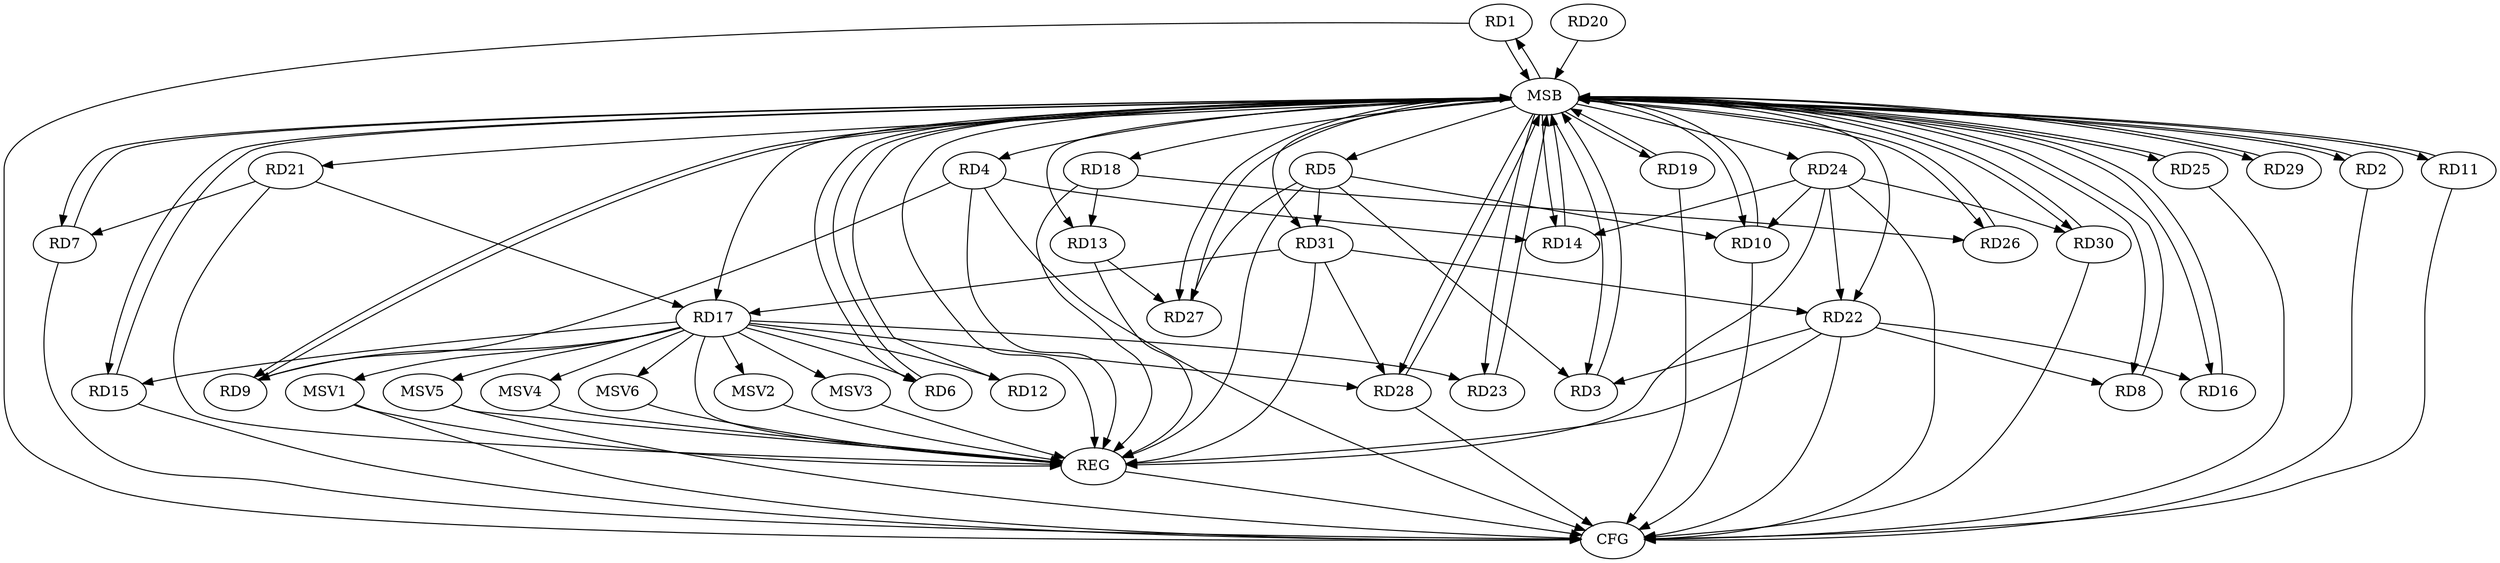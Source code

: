 strict digraph G {
  RD1 [ label="RD1" ];
  RD2 [ label="RD2" ];
  RD3 [ label="RD3" ];
  RD4 [ label="RD4" ];
  RD5 [ label="RD5" ];
  RD6 [ label="RD6" ];
  RD7 [ label="RD7" ];
  RD8 [ label="RD8" ];
  RD9 [ label="RD9" ];
  RD10 [ label="RD10" ];
  RD11 [ label="RD11" ];
  RD12 [ label="RD12" ];
  RD13 [ label="RD13" ];
  RD14 [ label="RD14" ];
  RD15 [ label="RD15" ];
  RD16 [ label="RD16" ];
  RD17 [ label="RD17" ];
  RD18 [ label="RD18" ];
  RD19 [ label="RD19" ];
  RD20 [ label="RD20" ];
  RD21 [ label="RD21" ];
  RD22 [ label="RD22" ];
  RD23 [ label="RD23" ];
  RD24 [ label="RD24" ];
  RD25 [ label="RD25" ];
  RD26 [ label="RD26" ];
  RD27 [ label="RD27" ];
  RD28 [ label="RD28" ];
  RD29 [ label="RD29" ];
  RD30 [ label="RD30" ];
  RD31 [ label="RD31" ];
  REG [ label="REG" ];
  MSB [ label="MSB" ];
  CFG [ label="CFG" ];
  MSV1 [ label="MSV1" ];
  MSV2 [ label="MSV2" ];
  MSV3 [ label="MSV3" ];
  MSV4 [ label="MSV4" ];
  MSV5 [ label="MSV5" ];
  MSV6 [ label="MSV6" ];
  RD5 -> RD3;
  RD22 -> RD3;
  RD4 -> RD9;
  RD4 -> RD14;
  RD5 -> RD10;
  RD5 -> RD27;
  RD5 -> RD31;
  RD17 -> RD6;
  RD21 -> RD7;
  RD22 -> RD8;
  RD17 -> RD9;
  RD24 -> RD10;
  RD17 -> RD12;
  RD18 -> RD13;
  RD13 -> RD27;
  RD24 -> RD14;
  RD17 -> RD15;
  RD22 -> RD16;
  RD21 -> RD17;
  RD17 -> RD23;
  RD17 -> RD28;
  RD31 -> RD17;
  RD18 -> RD26;
  RD24 -> RD22;
  RD31 -> RD22;
  RD24 -> RD30;
  RD31 -> RD28;
  RD4 -> REG;
  RD5 -> REG;
  RD13 -> REG;
  RD17 -> REG;
  RD18 -> REG;
  RD21 -> REG;
  RD22 -> REG;
  RD24 -> REG;
  RD31 -> REG;
  RD1 -> MSB;
  MSB -> RD8;
  MSB -> RD24;
  MSB -> RD26;
  MSB -> RD30;
  MSB -> REG;
  RD2 -> MSB;
  MSB -> RD7;
  MSB -> RD22;
  RD3 -> MSB;
  MSB -> RD5;
  MSB -> RD21;
  MSB -> RD27;
  MSB -> RD28;
  MSB -> RD29;
  RD6 -> MSB;
  RD7 -> MSB;
  MSB -> RD13;
  MSB -> RD14;
  MSB -> RD17;
  RD8 -> MSB;
  MSB -> RD10;
  MSB -> RD18;
  MSB -> RD23;
  RD9 -> MSB;
  MSB -> RD3;
  MSB -> RD6;
  RD10 -> MSB;
  MSB -> RD2;
  MSB -> RD19;
  RD11 -> MSB;
  MSB -> RD31;
  RD12 -> MSB;
  RD14 -> MSB;
  MSB -> RD9;
  MSB -> RD11;
  RD15 -> MSB;
  MSB -> RD4;
  MSB -> RD25;
  RD16 -> MSB;
  MSB -> RD1;
  RD19 -> MSB;
  RD20 -> MSB;
  RD23 -> MSB;
  RD25 -> MSB;
  MSB -> RD15;
  MSB -> RD16;
  RD26 -> MSB;
  RD27 -> MSB;
  RD28 -> MSB;
  RD29 -> MSB;
  RD30 -> MSB;
  RD15 -> CFG;
  RD24 -> CFG;
  RD11 -> CFG;
  RD25 -> CFG;
  RD7 -> CFG;
  RD28 -> CFG;
  RD30 -> CFG;
  RD10 -> CFG;
  RD4 -> CFG;
  RD22 -> CFG;
  RD2 -> CFG;
  RD1 -> CFG;
  RD19 -> CFG;
  REG -> CFG;
  RD17 -> MSV1;
  MSV1 -> REG;
  MSV1 -> CFG;
  RD17 -> MSV2;
  MSV2 -> REG;
  RD17 -> MSV3;
  MSV3 -> REG;
  RD17 -> MSV4;
  MSV4 -> REG;
  RD17 -> MSV5;
  MSV5 -> REG;
  MSV5 -> CFG;
  RD17 -> MSV6;
  MSV6 -> REG;
}
